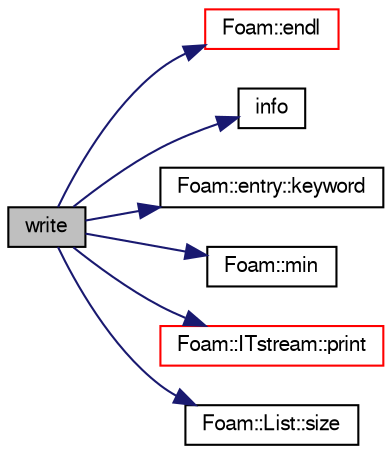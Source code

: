digraph "write"
{
  bgcolor="transparent";
  edge [fontname="FreeSans",fontsize="10",labelfontname="FreeSans",labelfontsize="10"];
  node [fontname="FreeSans",fontsize="10",shape=record];
  rankdir="LR";
  Node295 [label="write",height=0.2,width=0.4,color="black", fillcolor="grey75", style="filled", fontcolor="black"];
  Node295 -> Node296 [color="midnightblue",fontsize="10",style="solid",fontname="FreeSans"];
  Node296 [label="Foam::endl",height=0.2,width=0.4,color="red",URL="$a21124.html#a2db8fe02a0d3909e9351bb4275b23ce4",tooltip="Add newline and flush stream. "];
  Node295 -> Node298 [color="midnightblue",fontsize="10",style="solid",fontname="FreeSans"];
  Node298 [label="info",height=0.2,width=0.4,color="black",URL="$a26058.html#a3a11f9de83a1d2208791d016f20d50a5",tooltip="Return info proxy. "];
  Node295 -> Node299 [color="midnightblue",fontsize="10",style="solid",fontname="FreeSans"];
  Node299 [label="Foam::entry::keyword",height=0.2,width=0.4,color="black",URL="$a26022.html#a524d765e79e84690b9c13f55191b85c7",tooltip="Return keyword. "];
  Node295 -> Node300 [color="midnightblue",fontsize="10",style="solid",fontname="FreeSans"];
  Node300 [label="Foam::min",height=0.2,width=0.4,color="black",URL="$a21124.html#a253e112ad2d56d96230ff39ea7f442dc"];
  Node295 -> Node301 [color="midnightblue",fontsize="10",style="solid",fontname="FreeSans"];
  Node301 [label="Foam::ITstream::print",height=0.2,width=0.4,color="red",URL="$a26322.html#aa61247f481294e0822e293753513bd29",tooltip="Print description of IOstream to Ostream. "];
  Node295 -> Node313 [color="midnightblue",fontsize="10",style="solid",fontname="FreeSans"];
  Node313 [label="Foam::List::size",height=0.2,width=0.4,color="black",URL="$a25694.html#a8a5f6fa29bd4b500caf186f60245b384",tooltip="Override size to be inconsistent with allocated storage. "];
}
